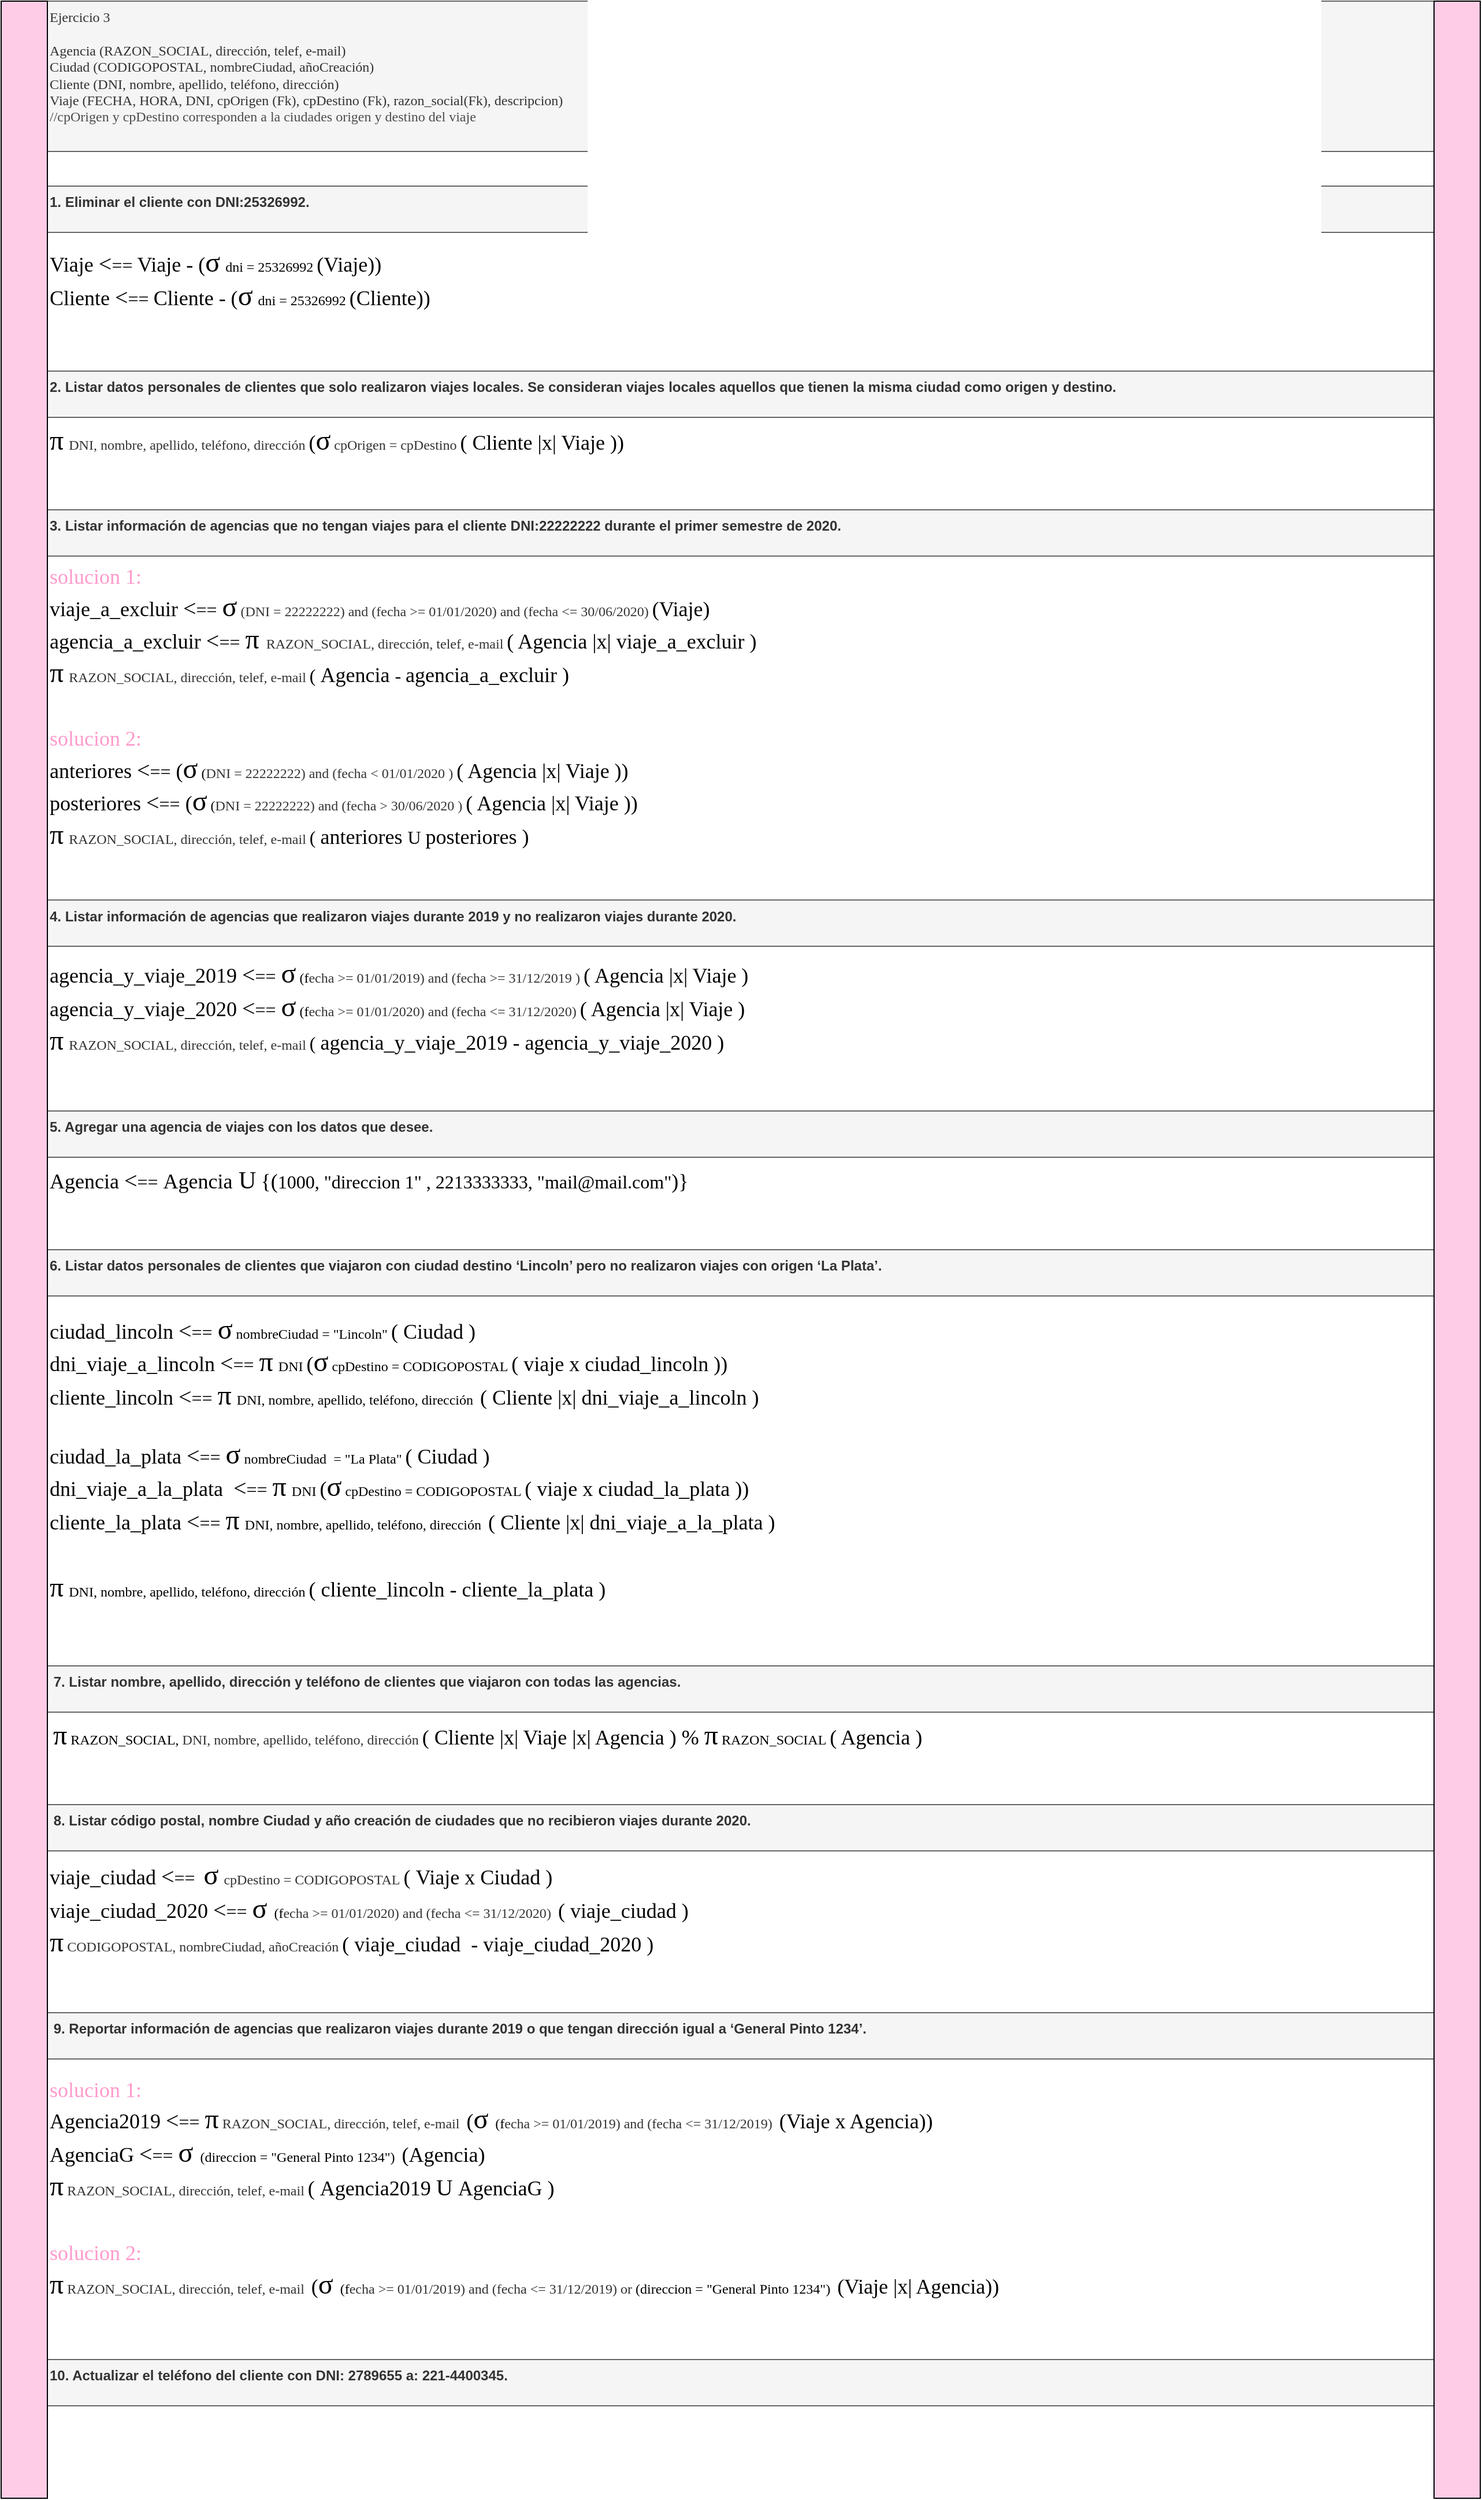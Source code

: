<mxfile version="24.8.4">
  <diagram name="Page-1" id="z9WTGq3FkKYG-3R1XLsy">
    <mxGraphModel dx="3790" dy="2827" grid="1" gridSize="10" guides="1" tooltips="1" connect="1" arrows="1" fold="1" page="1" pageScale="1" pageWidth="850" pageHeight="1100" math="0" shadow="0">
      <root>
        <mxCell id="0" />
        <mxCell id="1" parent="0" />
        <mxCell id="yli67dYYS5VjGtC2drMS-50" value="&lt;span style=&quot;font-weight: normal;&quot;&gt;Ejercicio 3&lt;/span&gt;&lt;div&gt;&lt;span style=&quot;font-weight: normal;&quot;&gt;&lt;br&gt; Agencia (RAZON_SOCIAL, dirección, telef, e-mail)&lt;br&gt; Ciudad (CODIGOPOSTAL, nombreCiudad, añoCreación)&lt;br&gt; Cliente (DNI, nombre, apellido, teléfono, dirección)&lt;br&gt; Viaje (FECHA, HORA, DNI, cpOrigen (Fk), cpDestino (Fk), razon_social(Fk), descripcion)&amp;nbsp;&lt;/span&gt;&lt;div&gt;&lt;span style=&quot;font-weight: normal;&quot;&gt;&lt;font color=&quot;#4d4d4d&quot;&gt;/&lt;span style=&quot;background-color: initial;&quot;&gt;/cpOrigen y cpDestino corresponden a la ciudades origen y destino del viaje&lt;/span&gt;&lt;/font&gt;&lt;/span&gt;&lt;/div&gt;&lt;/div&gt;" style="text;whiteSpace=wrap;html=1;fontStyle=1;fillColor=#f5f5f5;strokeColor=#666666;fontColor=#333333;align=left;fontFamily=Comic Sans MS;" vertex="1" parent="1">
          <mxGeometry x="2370" y="740" width="1200" height="130" as="geometry" />
        </mxCell>
        <mxCell id="yli67dYYS5VjGtC2drMS-51" value="&lt;b&gt;1. Eliminar el cliente con DNI:25326992.&amp;nbsp;&amp;nbsp;&lt;/b&gt;" style="text;whiteSpace=wrap;html=1;fillColor=#f5f5f5;fontColor=#333333;strokeColor=#666666;" vertex="1" parent="1">
          <mxGeometry x="2370" y="900" width="1200" height="40" as="geometry" />
        </mxCell>
        <mxCell id="yli67dYYS5VjGtC2drMS-52" value="&lt;div&gt;&lt;span style=&quot;background-color: initial; font-size: 18px;&quot;&gt;Viaje&amp;nbsp;&lt;/span&gt;&lt;span style=&quot;background-color: initial; font-size: 20px;&quot;&gt;&amp;lt;&lt;/span&gt;&lt;font style=&quot;background-color: initial; font-size: 16px;&quot;&gt;==&amp;nbsp;&lt;/font&gt;&lt;span style=&quot;background-color: initial; font-size: 18px;&quot;&gt;Viaje - (&lt;/span&gt;&lt;font style=&quot;background-color: initial; font-size: 24px;&quot;&gt;σ&lt;/font&gt;&lt;font style=&quot;background-color: initial; font-size: 18px;&quot;&gt;&amp;nbsp;&lt;/font&gt;&lt;span style=&quot;background-color: initial;&quot;&gt;dni = 25326992&amp;nbsp;&lt;/span&gt;&lt;span style=&quot;background-color: initial; font-size: 18px;&quot;&gt;(&lt;/span&gt;&lt;span style=&quot;background-color: initial; font-size: 18px;&quot;&gt;Viaje)&lt;/span&gt;&lt;span style=&quot;background-color: initial; font-size: 18px;&quot;&gt;)&lt;/span&gt;&lt;/div&gt;&lt;div&gt;&lt;span style=&quot;background-color: initial; font-size: 18px;&quot;&gt;Cliente&amp;nbsp;&lt;/span&gt;&lt;span style=&quot;background-color: initial; font-size: 20px;&quot;&gt;&amp;lt;&lt;/span&gt;&lt;font style=&quot;background-color: initial; font-size: 16px;&quot;&gt;==&amp;nbsp;&lt;/font&gt;&lt;span style=&quot;background-color: initial; font-size: 18px;&quot;&gt;Cliente - (&lt;/span&gt;&lt;font style=&quot;background-color: initial; font-size: 24px;&quot;&gt;σ&lt;/font&gt;&lt;font style=&quot;background-color: initial; font-size: 18px;&quot;&gt;&amp;nbsp;&lt;/font&gt;&lt;span style=&quot;background-color: initial;&quot;&gt;dni = 25326992&lt;/span&gt;&lt;span style=&quot;background-color: initial;&quot;&gt;&amp;nbsp;&lt;/span&gt;&lt;font style=&quot;background-color: initial; font-size: 18px;&quot;&gt;(Cliente&lt;/font&gt;&lt;span style=&quot;background-color: initial; font-size: 18px;&quot;&gt;)&lt;/span&gt;&lt;span style=&quot;background-color: initial; font-size: 18px;&quot;&gt;)&lt;/span&gt;&lt;/div&gt;" style="text;whiteSpace=wrap;html=1;verticalAlign=middle;fontFamily=Comic Sans MS;" vertex="1" parent="1">
          <mxGeometry x="2370" y="940" width="1200" height="80" as="geometry" />
        </mxCell>
        <mxCell id="yli67dYYS5VjGtC2drMS-53" value="&lt;b&gt;2. Listar datos personales de clientes que solo realizaron viajes locales. Se consideran viajes locales aquellos que tienen la misma ciudad como origen y destino.&lt;/b&gt;" style="text;whiteSpace=wrap;html=1;fillColor=#f5f5f5;fontColor=#333333;strokeColor=#666666;" vertex="1" parent="1">
          <mxGeometry x="2370" y="1060" width="1200" height="40" as="geometry" />
        </mxCell>
        <mxCell id="yli67dYYS5VjGtC2drMS-54" value="&lt;div&gt;&lt;font face=&quot;Comic Sans MS&quot;&gt;&lt;font style=&quot;background-color: initial; font-size: 24px;&quot;&gt;π&lt;/font&gt;&lt;font style=&quot;background-color: initial; font-size: 18px;&quot;&gt;&amp;nbsp;&lt;/font&gt;&lt;span style=&quot;background-color: initial; color: rgb(51, 51, 51);&quot;&gt;DNI, nombre, apellido, teléfono, dirección&lt;b&gt;&amp;nbsp;&lt;/b&gt;&lt;/span&gt;&lt;font style=&quot;background-color: initial; font-size: 18px;&quot;&gt;(&lt;font style=&quot;font-size: 24px;&quot;&gt;σ&lt;/font&gt;&lt;span style=&quot;font-size: 12px;&quot;&gt;&amp;nbsp;&lt;/span&gt;&lt;span style=&quot;color: rgb(51, 51, 51); font-size: 12px;&quot;&gt;cpOrigen = cpDestino&lt;/span&gt;&lt;span style=&quot;font-size: 12px;&quot;&gt;&amp;nbsp;&lt;/span&gt;( Cliente&amp;nbsp;&lt;/font&gt;&lt;span style=&quot;background-color: initial; font-size: 18px;&quot;&gt;|x| Viaje&amp;nbsp;&lt;/span&gt;&lt;span style=&quot;background-color: initial; font-size: 18px;&quot;&gt;)&lt;/span&gt;&lt;/font&gt;&lt;span style=&quot;background-color: initial; font-size: 18px;&quot;&gt;)&lt;/span&gt;&lt;br&gt;&lt;/div&gt;" style="text;whiteSpace=wrap;html=1;verticalAlign=middle;fontFamily=Comic Sans MS;" vertex="1" parent="1">
          <mxGeometry x="2370" y="1100" width="1200" height="40" as="geometry" />
        </mxCell>
        <mxCell id="yli67dYYS5VjGtC2drMS-55" value="&lt;b&gt;3. Listar información de agencias que no tengan viajes para el cliente DNI:22222222 durante el primer semestre de 2020.&amp;nbsp;&lt;/b&gt;" style="text;whiteSpace=wrap;html=1;fillColor=#f5f5f5;fontColor=#333333;strokeColor=#666666;" vertex="1" parent="1">
          <mxGeometry x="2370" y="1180" width="1200" height="40" as="geometry" />
        </mxCell>
        <mxCell id="yli67dYYS5VjGtC2drMS-56" value="&lt;div&gt;&lt;font style=&quot;background-color: initial;&quot;&gt;&lt;font style=&quot;font-size: 20px; background-color: initial;&quot;&gt;&lt;font color=&quot;#ff99cc&quot; style=&quot;background-color: initial;&quot;&gt;&lt;span style=&quot;font-size: 18px; background-color: initial;&quot;&gt;solucion 1:&lt;/span&gt;&lt;/font&gt;&lt;/font&gt;&lt;/font&gt;&lt;/div&gt;&lt;div&gt;&lt;font style=&quot;background-color: initial;&quot;&gt;&lt;font style=&quot;font-size: 20px; background-color: initial;&quot;&gt;&lt;font style=&quot;background-color: initial;&quot;&gt;&lt;span style=&quot;font-size: 18px; background-color: initial;&quot;&gt;viaje_a_excluir&amp;nbsp;&lt;/span&gt;&lt;/font&gt;&lt;/font&gt;&lt;/font&gt;&lt;font style=&quot;background-color: initial; font-size: 24px;&quot;&gt;&lt;font style=&quot;background-color: initial; font-size: 20px;&quot;&gt;&amp;lt;&lt;font style=&quot;font-size: 16px;&quot;&gt;==&lt;/font&gt;&lt;/font&gt;&lt;span style=&quot;background-color: initial; font-size: 18px;&quot;&gt;&amp;nbsp;&lt;/span&gt;σ&lt;/font&gt;&lt;span style=&quot;background-color: initial;&quot;&gt;&amp;nbsp;&lt;/span&gt;&lt;span style=&quot;background-color: initial;&quot;&gt;&lt;font color=&quot;#333333&quot;&gt;(&lt;/font&gt;&lt;/span&gt;&lt;span style=&quot;background-color: initial; color: rgb(51, 51, 51);&quot;&gt;DNI = 22222222&lt;/span&gt;&lt;span style=&quot;background-color: initial;&quot;&gt;&lt;font color=&quot;#333333&quot;&gt;) and&amp;nbsp;&lt;/font&gt;&lt;/span&gt;&lt;span style=&quot;background-color: initial;&quot;&gt;&lt;font color=&quot;#333333&quot;&gt;(&lt;/font&gt;&lt;/span&gt;&lt;span style=&quot;background-color: initial; color: rgb(51, 51, 51);&quot;&gt;fecha &amp;gt;= 01/01/2020) and (&lt;/span&gt;&lt;span style=&quot;background-color: initial;&quot;&gt;&lt;font color=&quot;#333333&quot;&gt;fecha &amp;lt;= 30/06/2020)&lt;/font&gt;&lt;/span&gt;&lt;span style=&quot;background-color: initial;&quot;&gt;&lt;font color=&quot;#333333&quot;&gt;&lt;b&gt;&amp;nbsp;&lt;/b&gt;&lt;/font&gt;&lt;/span&gt;&lt;span style=&quot;background-color: initial; font-size: 18px;&quot;&gt;(&lt;/span&gt;&lt;span style=&quot;background-color: initial; font-size: 18px;&quot;&gt;Viaje)&lt;/span&gt;&lt;/div&gt;&lt;div&gt;&lt;font style=&quot;background-color: initial; font-size: 18px;&quot;&gt;&lt;font style=&quot;background-color: initial; font-size: 12px;&quot;&gt;&lt;font style=&quot;font-size: 20px; background-color: initial;&quot;&gt;&lt;font style=&quot;background-color: initial;&quot;&gt;&lt;span style=&quot;font-size: 18px; background-color: initial;&quot;&gt;agencia_a_excluir&amp;nbsp;&lt;/span&gt;&lt;/font&gt;&lt;/font&gt;&lt;/font&gt;&lt;font style=&quot;background-color: initial; font-size: 24px;&quot;&gt;&lt;font style=&quot;background-color: initial; font-size: 20px;&quot;&gt;&amp;lt;&lt;font style=&quot;font-size: 16px;&quot;&gt;==&lt;/font&gt;&lt;/font&gt;&lt;span style=&quot;background-color: initial; font-size: 18px;&quot;&gt;&amp;nbsp;&lt;/span&gt;&lt;/font&gt;&lt;/font&gt;&lt;span style=&quot;font-size: 24px; background-color: initial;&quot;&gt;π&amp;nbsp;&lt;/span&gt;&lt;span style=&quot;background-color: initial; color: rgb(51, 51, 51);&quot;&gt;RAZON_SOCIAL, dirección, telef, e-mail&amp;nbsp;&lt;/span&gt;&lt;font style=&quot;background-color: initial; font-size: 18px;&quot;&gt;( Agencia&amp;nbsp;&lt;/font&gt;&lt;span style=&quot;background-color: initial; font-size: 18px;&quot;&gt;|x|&amp;nbsp;&lt;/span&gt;&lt;span style=&quot;font-size: 18px;&quot;&gt;viaje_a_excluir&amp;nbsp;&lt;/span&gt;&lt;span style=&quot;background-color: initial; font-size: 18px;&quot;&gt;)&lt;/span&gt;&lt;/div&gt;&lt;div&gt;&lt;font face=&quot;Comic Sans MS&quot;&gt;&lt;font style=&quot;background-color: initial;&quot;&gt;&lt;span style=&quot;font-size: 24px;&quot;&gt;π&lt;/span&gt;&lt;/font&gt;&lt;font style=&quot;background-color: initial; font-size: 18px;&quot;&gt;&amp;nbsp;&lt;/font&gt;&lt;span style=&quot;background-color: initial; color: rgb(51, 51, 51);&quot;&gt;RAZON_SOCIAL, dirección, telef, e-mail&lt;/span&gt;&lt;span style=&quot;background-color: initial; color: rgb(51, 51, 51); font-weight: 700;&quot;&gt;&amp;nbsp;&lt;/span&gt;&lt;font style=&quot;background-color: initial; font-size: 16px;&quot;&gt;(&amp;nbsp;&lt;span style=&quot;font-size: 18px;&quot;&gt;Agencia&amp;nbsp;&lt;/span&gt;-&amp;nbsp;&lt;/font&gt;&lt;/font&gt;&lt;span style=&quot;font-size: 18px;&quot;&gt;agencia_a_excluir&amp;nbsp;&lt;/span&gt;&lt;font face=&quot;Comic Sans MS&quot;&gt;&lt;font style=&quot;background-color: initial; font-size: 18px;&quot;&gt;)&lt;/font&gt;&lt;/font&gt;&lt;/div&gt;" style="text;whiteSpace=wrap;html=1;verticalAlign=middle;fontFamily=Comic Sans MS;" vertex="1" parent="1">
          <mxGeometry x="2370" y="1220" width="1200" height="120" as="geometry" />
        </mxCell>
        <mxCell id="yli67dYYS5VjGtC2drMS-57" value="&lt;div&gt;&lt;div&gt;&lt;font style=&quot;background-color: initial;&quot;&gt;&lt;font style=&quot;font-size: 20px; background-color: initial;&quot;&gt;&lt;font style=&quot;background-color: initial;&quot; color=&quot;#ff99cc&quot;&gt;&lt;span style=&quot;font-size: 18px; background-color: initial;&quot;&gt;solucion 2:&lt;/span&gt;&lt;/font&gt;&lt;/font&gt;&lt;/font&gt;&lt;/div&gt;&lt;/div&gt;&lt;div&gt;&lt;font face=&quot;Comic Sans MS&quot;&gt;&lt;font style=&quot;background-color: initial; font-size: 24px;&quot;&gt;&lt;font style=&quot;background-color: initial; font-size: 18px;&quot;&gt;anteriores&amp;nbsp;&lt;/font&gt;&lt;font style=&quot;background-color: initial; font-size: 20px;&quot;&gt;&amp;lt;&lt;font style=&quot;font-size: 16px;&quot;&gt;==&lt;/font&gt;&lt;/font&gt;&lt;span style=&quot;background-color: initial; font-size: 18px;&quot;&gt;&amp;nbsp;&lt;/span&gt;&lt;/font&gt;&lt;span style=&quot;background-color: initial; font-size: 18px;&quot;&gt;(&lt;/span&gt;&lt;font style=&quot;background-color: initial; font-size: 24px;&quot;&gt;σ&lt;/font&gt;&lt;span style=&quot;background-color: initial;&quot;&gt;&amp;nbsp;(&lt;font color=&quot;#333333&quot;&gt;DNI = 22222222) and (fecha&amp;nbsp;&lt;/font&gt;&lt;/span&gt;&lt;span style=&quot;background-color: initial; color: rgb(51, 51, 51);&quot;&gt;&amp;lt; 01/01/2020&lt;/span&gt;&lt;span style=&quot;background-color: initial;&quot;&gt;&lt;font color=&quot;#333333&quot;&gt;&amp;nbsp;)&amp;nbsp;&lt;/font&gt;&lt;/span&gt;&lt;font style=&quot;background-color: initial; font-size: 18px;&quot;&gt;( Agencia&amp;nbsp;&lt;/font&gt;&lt;span style=&quot;background-color: initial; font-size: 18px;&quot;&gt;|x| Viaje ))&lt;/span&gt;&lt;/font&gt;&lt;/div&gt;&lt;div&gt;&lt;font face=&quot;Comic Sans MS&quot;&gt;&lt;font style=&quot;background-color: initial; font-size: 18px;&quot;&gt;posteriores&amp;nbsp;&lt;/font&gt;&lt;font style=&quot;background-color: initial; font-size: 20px;&quot;&gt;&amp;lt;&lt;font style=&quot;font-size: 16px;&quot;&gt;==&lt;/font&gt;&lt;/font&gt;&lt;span style=&quot;background-color: initial; font-size: 18px;&quot;&gt;&amp;nbsp;&lt;/span&gt;&lt;span style=&quot;font-size: 18px; background-color: initial;&quot;&gt;(&lt;/span&gt;&lt;font style=&quot;background-color: initial; font-size: 24px;&quot;&gt;σ&lt;/font&gt;&lt;span style=&quot;background-color: initial;&quot;&gt;&amp;nbsp;(&lt;font color=&quot;#333333&quot;&gt;DNI = 22222222) and (fecha&amp;nbsp;&lt;/font&gt;&lt;/span&gt;&lt;span style=&quot;color: rgb(51, 51, 51); background-color: initial;&quot;&gt;&amp;gt; 30/06/2020&lt;/span&gt;&lt;span style=&quot;background-color: initial;&quot;&gt;&lt;font color=&quot;#333333&quot;&gt;&amp;nbsp;)&amp;nbsp;&lt;/font&gt;&lt;/span&gt;&lt;font style=&quot;background-color: initial; font-size: 18px;&quot;&gt;( Agencia&amp;nbsp;&lt;/font&gt;&lt;span style=&quot;background-color: initial; font-size: 18px;&quot;&gt;|x| Viaje ))&lt;/span&gt;&lt;/font&gt;&lt;/div&gt;&lt;div&gt;&lt;font face=&quot;Comic Sans MS&quot;&gt;&lt;font style=&quot;background-color: initial;&quot;&gt;&lt;span style=&quot;font-size: 24px;&quot;&gt;π&lt;/span&gt;&lt;/font&gt;&lt;font style=&quot;background-color: initial; font-size: 18px;&quot;&gt;&amp;nbsp;&lt;/font&gt;&lt;span style=&quot;background-color: initial; color: rgb(51, 51, 51);&quot;&gt;RAZON_SOCIAL, dirección, telef, e-mail&lt;/span&gt;&lt;span style=&quot;background-color: initial; color: rgb(51, 51, 51); font-weight: 700;&quot;&gt;&amp;nbsp;&lt;/span&gt;&lt;font style=&quot;background-color: initial; font-size: 16px;&quot;&gt;(&amp;nbsp;&lt;span style=&quot;font-size: 18px;&quot;&gt;anteriores&amp;nbsp;&lt;/span&gt;U&amp;nbsp;&lt;/font&gt;&lt;font style=&quot;background-color: initial; font-size: 18px;&quot;&gt;posteriores )&lt;/font&gt;&lt;/font&gt;&lt;span style=&quot;background-color: initial; font-size: 18px;&quot;&gt;&lt;br&gt;&lt;/span&gt;&lt;/div&gt;" style="text;whiteSpace=wrap;html=1;verticalAlign=middle;fontFamily=Comic Sans MS;" vertex="1" parent="1">
          <mxGeometry x="2370" y="1360" width="1200" height="120" as="geometry" />
        </mxCell>
        <mxCell id="yli67dYYS5VjGtC2drMS-58" value="&lt;b&gt;4. Listar información de agencias que realizaron viajes durante 2019 y no realizaron viajes durante 2020. &lt;br&gt;&lt;/b&gt;" style="text;whiteSpace=wrap;html=1;fillColor=#f5f5f5;fontColor=#333333;strokeColor=#666666;" vertex="1" parent="1">
          <mxGeometry x="2370" y="1517.5" width="1200" height="40" as="geometry" />
        </mxCell>
        <mxCell id="yli67dYYS5VjGtC2drMS-59" value="&lt;div&gt;&lt;div&gt;&lt;font face=&quot;Comic Sans MS&quot;&gt;&lt;font style=&quot;background-color: initial; font-size: 18px;&quot;&gt;agencia_y_viaje_2019&amp;nbsp;&lt;/font&gt;&lt;font style=&quot;background-color: initial; font-size: 20px;&quot;&gt;&amp;lt;&lt;font style=&quot;font-size: 16px;&quot;&gt;==&lt;/font&gt;&lt;/font&gt;&lt;span style=&quot;background-color: initial; font-size: 18px;&quot;&gt;&amp;nbsp;&lt;/span&gt;&lt;font style=&quot;background-color: initial; font-size: 24px;&quot;&gt;σ&lt;/font&gt;&lt;span style=&quot;background-color: initial;&quot;&gt;&amp;nbsp;(&lt;/span&gt;&lt;/font&gt;&lt;span style=&quot;background-color: initial;&quot;&gt;f&lt;font color=&quot;#333333&quot;&gt;echa &amp;gt;&lt;/font&gt;&lt;/span&gt;&lt;span style=&quot;background-color: initial; color: rgb(51, 51, 51);&quot;&gt;= 01/01/2019&lt;/span&gt;&lt;font face=&quot;Comic Sans MS&quot;&gt;&lt;span style=&quot;background-color: initial;&quot;&gt;&lt;font color=&quot;#333333&quot;&gt;) and (fecha&amp;nbsp;&lt;/font&gt;&lt;/span&gt;&lt;span style=&quot;color: rgb(51, 51, 51); background-color: initial;&quot;&gt;&amp;gt;=&amp;nbsp;&lt;/span&gt;&lt;/font&gt;&lt;span style=&quot;color: rgb(51, 51, 51);&quot;&gt;31/12&lt;/span&gt;&lt;font face=&quot;Comic Sans MS&quot;&gt;&lt;span style=&quot;color: rgb(51, 51, 51); background-color: initial;&quot;&gt;/2019&lt;/span&gt;&lt;span style=&quot;background-color: initial;&quot;&gt;&lt;font color=&quot;#333333&quot;&gt;&amp;nbsp;)&amp;nbsp;&lt;/font&gt;&lt;/span&gt;&lt;font style=&quot;background-color: initial; font-size: 18px;&quot;&gt;( Agencia&amp;nbsp;&lt;/font&gt;&lt;span style=&quot;background-color: initial; font-size: 18px;&quot;&gt;|x| Viaje )&lt;/span&gt;&lt;/font&gt;&lt;/div&gt;&lt;/div&gt;&lt;div&gt;&lt;span style=&quot;font-size: 18px; background-color: initial;&quot;&gt;agencia_y_viaje_2020&amp;nbsp;&lt;/span&gt;&lt;font face=&quot;Comic Sans MS&quot;&gt;&lt;font style=&quot;background-color: initial; font-size: 24px;&quot;&gt;&lt;font style=&quot;background-color: initial; font-size: 20px;&quot;&gt;&amp;lt;&lt;font style=&quot;font-size: 16px;&quot;&gt;==&lt;/font&gt;&lt;/font&gt;&lt;span style=&quot;background-color: initial; font-size: 18px;&quot;&gt;&amp;nbsp;&lt;/span&gt;&lt;/font&gt;&lt;font style=&quot;background-color: initial; font-size: 24px;&quot;&gt;σ&lt;/font&gt;&lt;span style=&quot;background-color: initial;&quot;&gt;&amp;nbsp;(f&lt;font color=&quot;#333333&quot;&gt;echa &amp;gt;&lt;/font&gt;&lt;/span&gt;&lt;span style=&quot;background-color: initial; color: rgb(51, 51, 51);&quot;&gt;= 01/01/2020&lt;/span&gt;&lt;span style=&quot;background-color: initial;&quot;&gt;&lt;font color=&quot;#333333&quot;&gt;) and&amp;nbsp;&lt;/font&gt;&lt;/span&gt;&lt;span style=&quot;background-color: initial;&quot;&gt;&lt;font color=&quot;#333333&quot;&gt;(fecha &amp;lt;&lt;/font&gt;&lt;/span&gt;&lt;span style=&quot;background-color: initial; color: rgb(51, 51, 51);&quot;&gt;= 31/12/2020&lt;/span&gt;&lt;span style=&quot;background-color: initial;&quot;&gt;&lt;font color=&quot;#333333&quot;&gt;)&amp;nbsp;&lt;/font&gt;&lt;/span&gt;&lt;font style=&quot;background-color: initial; font-size: 18px;&quot;&gt;( Agencia&amp;nbsp;&lt;/font&gt;&lt;span style=&quot;background-color: initial; font-size: 18px;&quot;&gt;|x| Viaje )&lt;/span&gt;&lt;/font&gt;&lt;/div&gt;&lt;div&gt;&lt;font style=&quot;background-color: initial;&quot; face=&quot;Comic Sans MS&quot;&gt;&lt;font style=&quot;background-color: initial;&quot;&gt;&lt;span style=&quot;font-size: 24px;&quot;&gt;π&lt;/span&gt;&lt;/font&gt;&lt;font style=&quot;background-color: initial; font-size: 18px;&quot;&gt;&amp;nbsp;&lt;/font&gt;&lt;span style=&quot;color: rgb(51, 51, 51);&quot;&gt;RAZON_SOCIAL, dirección, telef, e-mail&lt;/span&gt;&lt;span style=&quot;background-color: initial; color: rgb(51, 51, 51); font-weight: 700;&quot;&gt;&amp;nbsp;&lt;/span&gt;&lt;font style=&quot;background-color: initial; font-size: 16px;&quot;&gt;(&amp;nbsp;&lt;/font&gt;&lt;/font&gt;&lt;span style=&quot;font-size: 18px;&quot;&gt;agencia_y_viaje_2019&lt;/span&gt;&lt;span style=&quot;font-size: 18px;&quot;&gt;&amp;nbsp;&lt;/span&gt;&lt;span style=&quot;background-color: initial; font-size: 18px;&quot;&gt;-&amp;nbsp;&lt;/span&gt;&lt;span style=&quot;font-size: 18px;&quot;&gt;agencia_y_viaje_2020&lt;/span&gt;&lt;span style=&quot;font-size: 18px;&quot;&gt;&amp;nbsp;&lt;/span&gt;&lt;span style=&quot;background-color: initial; font-size: 18px;&quot;&gt;)&lt;/span&gt;&lt;br&gt;&lt;/div&gt;" style="text;whiteSpace=wrap;html=1;verticalAlign=middle;fontFamily=Comic Sans MS;" vertex="1" parent="1">
          <mxGeometry x="2370" y="1560" width="1200" height="100" as="geometry" />
        </mxCell>
        <mxCell id="yli67dYYS5VjGtC2drMS-60" value="&lt;b&gt;5. Agregar una agencia de viajes con los datos que desee.&amp;nbsp;&amp;nbsp;&lt;br&gt;&lt;/b&gt;" style="text;whiteSpace=wrap;html=1;fillColor=#f5f5f5;fontColor=#333333;strokeColor=#666666;" vertex="1" parent="1">
          <mxGeometry x="2370" y="1700" width="1200" height="40" as="geometry" />
        </mxCell>
        <mxCell id="yli67dYYS5VjGtC2drMS-61" value="&lt;div style=&quot;font-size: 21px;&quot;&gt;&lt;font&gt;&lt;font style=&quot;background-color: initial; font-size: 18px;&quot;&gt;Agencia&amp;nbsp;&lt;/font&gt;&lt;font style=&quot;background-color: initial; font-size: 20px;&quot;&gt;&amp;lt;&lt;font style=&quot;font-size: 16px;&quot;&gt;==&lt;/font&gt;&lt;/font&gt;&lt;span style=&quot;background-color: initial; font-size: 18px;&quot;&gt;&amp;nbsp;&lt;/span&gt;&lt;/font&gt;&lt;span style=&quot;font-size: 18px; background-color: initial;&quot;&gt;Agencia&lt;/span&gt;&lt;font style=&quot;font-size: 21px;&quot;&gt;&lt;span style=&quot;background-color: initial;&quot;&gt;&amp;nbsp;&lt;/span&gt;&lt;span style=&quot;background-color: initial;&quot;&gt;U&lt;/span&gt;&lt;/font&gt;&lt;span style=&quot;font-size: 16px; background-color: initial;&quot;&gt;&amp;nbsp;&lt;/span&gt;&lt;span style=&quot;font-size: 18px; background-color: initial;&quot;&gt;{(&lt;/span&gt;&lt;font style=&quot;background-color: initial; font-size: 16px;&quot;&gt;1000, &quot;direccion 1&quot; , 2213333333, &quot;mail@mail.com&quot;&lt;/font&gt;&lt;span style=&quot;font-size: 18px; background-color: initial;&quot;&gt;)}&lt;/span&gt;&lt;/div&gt;" style="text;whiteSpace=wrap;html=1;verticalAlign=middle;fontFamily=Comic Sans MS;" vertex="1" parent="1">
          <mxGeometry x="2370" y="1740" width="1200" height="40" as="geometry" />
        </mxCell>
        <mxCell id="yli67dYYS5VjGtC2drMS-62" value="&lt;b&gt;6. Listar datos personales de clientes que viajaron con ciudad destino ‘Lincoln’ pero no realizaron viajes con origen ‘La Plata’.&amp;nbsp;&lt;br&gt;&lt;/b&gt;" style="text;whiteSpace=wrap;html=1;fillColor=#f5f5f5;fontColor=#333333;strokeColor=#666666;" vertex="1" parent="1">
          <mxGeometry x="2370" y="1820" width="1200" height="40" as="geometry" />
        </mxCell>
        <mxCell id="yli67dYYS5VjGtC2drMS-63" value="&lt;div&gt;&lt;font style=&quot;background-color: initial; font-size: 18px;&quot;&gt;&lt;font style=&quot;background-color: initial;&quot;&gt;ciudad_lincoln&amp;nbsp;&lt;/font&gt;&lt;font style=&quot;background-color: initial; font-size: 20px;&quot;&gt;&amp;lt;&lt;font style=&quot;font-size: 16px;&quot;&gt;==&lt;/font&gt;&lt;/font&gt;&lt;span style=&quot;background-color: initial;&quot;&gt;&amp;nbsp;&lt;/span&gt;&lt;/font&gt;&lt;font style=&quot;background-color: initial; font-size: 18px;&quot;&gt;&lt;font style=&quot;font-size: 24px;&quot;&gt;σ&lt;/font&gt;&lt;span style=&quot;font-size: 12px;&quot;&gt;&amp;nbsp;&lt;/span&gt;&lt;span style=&quot;font-size: 12px;&quot;&gt;nombreCiudad = &quot;Lincoln&quot;&amp;nbsp;&lt;/span&gt;( Ciudad&lt;/font&gt;&lt;span style=&quot;background-color: initial; font-size: 18px;&quot;&gt;&amp;nbsp;&lt;/span&gt;&lt;span style=&quot;background-color: initial; font-size: 18px;&quot;&gt;)&lt;/span&gt;&lt;/div&gt;&lt;div&gt;&lt;div&gt;&lt;font style=&quot;background-color: initial; font-size: 18px;&quot;&gt;&lt;font style=&quot;background-color: initial;&quot;&gt;dni_viaje_a_lincoln&amp;nbsp;&lt;/font&gt;&lt;font style=&quot;background-color: initial; font-size: 20px;&quot;&gt;&amp;lt;&lt;font style=&quot;font-size: 16px;&quot;&gt;==&lt;/font&gt;&lt;/font&gt;&lt;span style=&quot;background-color: initial;&quot;&gt;&amp;nbsp;&lt;/span&gt;&lt;/font&gt;&lt;font style=&quot;background-color: initial;&quot; face=&quot;Comic Sans MS&quot;&gt;&lt;font style=&quot;background-color: initial; font-size: 24px;&quot;&gt;π&lt;/font&gt;&lt;font style=&quot;background-color: initial; font-size: 18px;&quot;&gt;&amp;nbsp;&lt;/font&gt;&lt;/font&gt;&lt;span style=&quot;background-color: initial;&quot;&gt;DNI&amp;nbsp;&lt;/span&gt;&lt;span style=&quot;font-size: 18px; background-color: initial;&quot;&gt;(&lt;/span&gt;&lt;font style=&quot;background-color: initial; font-size: 18px;&quot;&gt;&lt;font style=&quot;font-size: 24px;&quot;&gt;σ&lt;/font&gt;&lt;span style=&quot;font-size: 12px;&quot;&gt;&amp;nbsp;&lt;/span&gt;&lt;span style=&quot;font-size: 12px;&quot;&gt;cpDestino =&amp;nbsp;&lt;/span&gt;&lt;span style=&quot;font-size: 12px;&quot;&gt;CODIGOPOSTAL&amp;nbsp;&lt;/span&gt;( viaje x&amp;nbsp;&lt;/font&gt;&lt;span style=&quot;background-color: initial; font-size: 18px;&quot;&gt;ciudad_lincoln&amp;nbsp;&lt;/span&gt;&lt;span style=&quot;background-color: initial; font-size: 18px;&quot;&gt;))&lt;/span&gt;&lt;/div&gt;&lt;div&gt;&lt;font style=&quot;background-color: initial; font-size: 18px;&quot;&gt;cliente_lincoln&amp;nbsp;&lt;/font&gt;&lt;font style=&quot;background-color: initial; font-size: 20px;&quot;&gt;&amp;lt;&lt;font style=&quot;font-size: 16px;&quot;&gt;==&lt;/font&gt;&lt;/font&gt;&lt;span style=&quot;background-color: initial; font-size: 18px;&quot;&gt;&amp;nbsp;&lt;/span&gt;&lt;font face=&quot;Comic Sans MS&quot;&gt;&lt;font style=&quot;background-color: initial; font-size: 24px;&quot;&gt;π&lt;/font&gt;&lt;font style=&quot;background-color: initial; font-size: 18px;&quot;&gt;&amp;nbsp;&lt;/font&gt;&lt;/font&gt;&lt;font face=&quot;Comic Sans MS&quot;&gt;DNI, nombre, apellido, teléfono, dirección&lt;/font&gt;&lt;font face=&quot;Comic Sans MS&quot;&gt;&lt;span style=&quot;background-color: initial; font-weight: 700;&quot;&gt;&amp;nbsp;&lt;/span&gt;&lt;span style=&quot;background-color: initial;&quot;&gt;&amp;nbsp;&lt;/span&gt;&lt;font style=&quot;background-color: initial; font-size: 18px;&quot;&gt;( Cliente&amp;nbsp;&lt;/font&gt;&lt;span style=&quot;background-color: initial; font-size: 18px;&quot;&gt;|x|&amp;nbsp;&lt;/span&gt;&lt;/font&gt;&lt;span style=&quot;font-size: 18px;&quot;&gt;dni_viaje_a_lincoln&amp;nbsp;&lt;/span&gt;&lt;font face=&quot;Comic Sans MS&quot;&gt;&lt;span style=&quot;background-color: initial; font-size: 18px;&quot;&gt;)&lt;/span&gt;&lt;/font&gt;&lt;span style=&quot;background-color: initial; font-size: 18px;&quot;&gt;&lt;/span&gt;&lt;/div&gt;&lt;div&gt;&lt;font face=&quot;Comic Sans MS&quot;&gt;&lt;span style=&quot;background-color: initial; font-size: 18px;&quot;&gt;&lt;br&gt;&lt;/span&gt;&lt;/font&gt;&lt;/div&gt;&lt;div&gt;&lt;font style=&quot;background-color: initial; font-size: 18px;&quot;&gt;&lt;font style=&quot;background-color: initial; font-size: 20px;&quot;&gt;&lt;font style=&quot;background-color: initial; font-size: 18px;&quot;&gt;&lt;font style=&quot;background-color: initial;&quot;&gt;&lt;span style=&quot;background-color: initial;&quot;&gt;ciudad&lt;/span&gt;_la_plata&amp;nbsp;&lt;/font&gt;&lt;font style=&quot;background-color: initial; font-size: 20px;&quot;&gt;&amp;lt;&lt;font style=&quot;font-size: 16px;&quot;&gt;==&lt;/font&gt;&lt;/font&gt;&lt;span style=&quot;background-color: initial;&quot;&gt;&amp;nbsp;&lt;/span&gt;&lt;/font&gt;&lt;font style=&quot;font-size: 12px; background-color: initial;&quot; face=&quot;Comic Sans MS&quot;&gt;&lt;font style=&quot;background-color: initial; font-size: 18px;&quot;&gt;&lt;font style=&quot;font-size: 24px;&quot;&gt;σ&lt;/font&gt;&lt;span style=&quot;font-size: 12px;&quot;&gt;&amp;nbsp;&lt;/span&gt;&lt;/font&gt;&lt;/font&gt;&lt;span style=&quot;font-size: 12px; background-color: initial;&quot;&gt;nombreCiudad&amp;nbsp;&lt;/span&gt;&lt;font style=&quot;font-size: 12px; background-color: initial;&quot; face=&quot;Comic Sans MS&quot;&gt;&lt;font style=&quot;background-color: initial; font-size: 18px;&quot;&gt;&lt;span style=&quot;font-size: 12px;&quot;&gt;&amp;nbsp;= &quot;La Plata&quot;&amp;nbsp;&lt;/span&gt;(&amp;nbsp;&lt;/font&gt;&lt;/font&gt;&lt;span style=&quot;background-color: initial; font-size: 18px;&quot;&gt;Ciudad&amp;nbsp;&lt;/span&gt;&lt;font style=&quot;font-size: 12px; background-color: initial;&quot; face=&quot;Comic Sans MS&quot;&gt;&lt;span style=&quot;background-color: initial; font-size: 18px;&quot;&gt;)&lt;/span&gt;&lt;/font&gt;&lt;/font&gt;&lt;/font&gt;&lt;/div&gt;&lt;div&gt;&lt;font style=&quot;background-color: initial; font-size: 18px;&quot;&gt;&lt;font style=&quot;background-color: initial; font-size: 20px;&quot;&gt;&lt;span style=&quot;font-size: 18px; background-color: initial;&quot;&gt;dni_viaje_a_&lt;/span&gt;&lt;span style=&quot;font-size: 18px;&quot;&gt;la_plata&amp;nbsp;&lt;/span&gt;&lt;span style=&quot;font-size: 18px; background-color: initial;&quot;&gt;&amp;nbsp;&lt;/span&gt;&amp;lt;&lt;font style=&quot;font-size: 16px;&quot;&gt;==&lt;/font&gt;&lt;/font&gt;&lt;span style=&quot;background-color: initial;&quot;&gt;&amp;nbsp;&lt;/span&gt;&lt;/font&gt;&lt;font style=&quot;background-color: initial;&quot; face=&quot;Comic Sans MS&quot;&gt;&lt;font style=&quot;background-color: initial; font-size: 24px;&quot;&gt;π&lt;/font&gt;&lt;font style=&quot;background-color: initial; font-size: 18px;&quot;&gt;&amp;nbsp;&lt;/font&gt;&lt;/font&gt;&lt;span style=&quot;background-color: initial;&quot;&gt;DNI&amp;nbsp;&lt;/span&gt;&lt;span style=&quot;font-size: 18px; background-color: initial;&quot;&gt;(&lt;/span&gt;&lt;font style=&quot;background-color: initial; font-size: 18px;&quot;&gt;&lt;font style=&quot;font-size: 24px;&quot;&gt;σ&lt;/font&gt;&lt;span style=&quot;font-size: 12px;&quot;&gt;&amp;nbsp;&lt;/span&gt;&lt;span style=&quot;font-size: 12px;&quot;&gt;cpDestino =&amp;nbsp;&lt;/span&gt;&lt;span style=&quot;font-size: 12px;&quot;&gt;CODIGOPOSTAL&amp;nbsp;&lt;/span&gt;( viaje x&amp;nbsp;&lt;/font&gt;&lt;span style=&quot;background-color: initial; font-size: 18px;&quot;&gt;ciudad&lt;/span&gt;&lt;span style=&quot;background-color: initial; font-size: 18px;&quot;&gt;_la_plata&amp;nbsp;&lt;/span&gt;&lt;span style=&quot;background-color: initial; font-size: 18px;&quot;&gt;))&lt;/span&gt;&lt;/div&gt;&lt;/div&gt;&lt;div&gt;&lt;font style=&quot;background-color: initial; font-size: 18px;&quot;&gt;cliente_la_plata&amp;nbsp;&lt;/font&gt;&lt;font style=&quot;background-color: initial; font-size: 20px;&quot;&gt;&amp;lt;&lt;font style=&quot;font-size: 16px;&quot;&gt;==&lt;/font&gt;&lt;/font&gt;&lt;span style=&quot;background-color: initial; font-size: 18px;&quot;&gt;&amp;nbsp;&lt;/span&gt;&lt;font face=&quot;Comic Sans MS&quot;&gt;&lt;font style=&quot;background-color: initial; font-size: 24px;&quot;&gt;π&lt;/font&gt;&lt;font style=&quot;background-color: initial; font-size: 18px;&quot;&gt;&amp;nbsp;&lt;/font&gt;&lt;/font&gt;DNI, nombre, apellido, teléfono, dirección&lt;span style=&quot;background-color: initial; font-weight: 700;&quot;&gt;&amp;nbsp;&lt;/span&gt;&lt;span style=&quot;background-color: initial;&quot;&gt;&amp;nbsp;&lt;/span&gt;&lt;font style=&quot;background-color: initial; font-size: 18px;&quot;&gt;(&lt;/font&gt;&lt;font face=&quot;Comic Sans MS&quot;&gt;&lt;font style=&quot;background-color: initial; font-size: 18px;&quot;&gt;&amp;nbsp;Cliente&amp;nbsp;&lt;/font&gt;&lt;span style=&quot;background-color: initial; font-size: 18px;&quot;&gt;|x|&amp;nbsp;&lt;/span&gt;&lt;/font&gt;&lt;span style=&quot;background-color: initial; font-size: 18px;&quot;&gt;dni_viaje_a_&lt;/span&gt;&lt;span style=&quot;font-size: 18px;&quot;&gt;la_plata&amp;nbsp;&lt;/span&gt;&lt;font face=&quot;Comic Sans MS&quot;&gt;&lt;span style=&quot;background-color: initial; font-size: 18px;&quot;&gt;)&lt;/span&gt;&lt;/font&gt;&lt;font face=&quot;Comic Sans MS&quot;&gt;&lt;span style=&quot;background-color: initial; font-size: 18px;&quot;&gt;&lt;br&gt;&lt;/span&gt;&lt;/font&gt;&lt;/div&gt;&lt;div&gt;&lt;font face=&quot;Comic Sans MS&quot;&gt;&lt;font style=&quot;background-color: initial; font-size: 24px;&quot;&gt;&lt;br&gt;&lt;/font&gt;&lt;/font&gt;&lt;/div&gt;&lt;div&gt;&lt;font face=&quot;Comic Sans MS&quot;&gt;&lt;font style=&quot;background-color: initial; font-size: 24px;&quot;&gt;π&lt;/font&gt;&lt;font style=&quot;background-color: initial; font-size: 18px;&quot;&gt;&amp;nbsp;&lt;/font&gt;&lt;/font&gt;DNI, nombre, apellido, teléfono, dirección&amp;nbsp;&lt;font style=&quot;background-color: initial; font-size: 18px;&quot;&gt;(&amp;nbsp;&lt;/font&gt;&lt;span style=&quot;font-size: 18px;&quot;&gt;cliente_lincoln&amp;nbsp;&lt;/span&gt;&lt;span style=&quot;font-size: 18px;&quot;&gt;-&amp;nbsp;&lt;/span&gt;&lt;span style=&quot;font-size: 18px;&quot;&gt;cliente_la_plata &lt;/span&gt;&lt;span style=&quot;background-color: initial; font-size: 18px;&quot;&gt;)&lt;/span&gt;&lt;/div&gt;" style="text;whiteSpace=wrap;html=1;verticalAlign=middle;fontFamily=Comic Sans MS;" vertex="1" parent="1">
          <mxGeometry x="2370" y="1860" width="1200" height="280" as="geometry" />
        </mxCell>
        <mxCell id="yli67dYYS5VjGtC2drMS-64" value="&lt;b&gt;&amp;nbsp;7. Listar nombre, apellido, dirección y teléfono de clientes que viajaron con todas las agencias.&lt;br&gt;&lt;/b&gt;" style="text;whiteSpace=wrap;html=1;fillColor=#f5f5f5;fontColor=#333333;strokeColor=#666666;" vertex="1" parent="1">
          <mxGeometry x="2370" y="2180" width="1200" height="40" as="geometry" />
        </mxCell>
        <mxCell id="yli67dYYS5VjGtC2drMS-65" value="&lt;div&gt;&lt;font style=&quot;background-color: initial;&quot; face=&quot;Comic Sans MS&quot;&gt;&lt;span style=&quot;background-color: initial;&quot;&gt;&amp;nbsp;&lt;/span&gt;&lt;/font&gt;&lt;span style=&quot;background-color: initial; font-size: 24px;&quot;&gt;π&lt;/span&gt;&lt;font style=&quot;background-color: initial;&quot; face=&quot;Comic Sans MS&quot;&gt;&lt;font style=&quot;background-color: initial; font-size: 18px;&quot;&gt;&lt;span style=&quot;font-size: 12px;&quot;&gt;&amp;nbsp;RAZON_SOCIAL,&amp;nbsp;&lt;/span&gt;&lt;/font&gt;&lt;/font&gt;&lt;span style=&quot;background-color: initial; color: rgb(51, 51, 51);&quot;&gt;DNI, nombre, apellido, teléfono, dirección&amp;nbsp;&lt;/span&gt;&lt;font style=&quot;background-color: initial;&quot; face=&quot;Comic Sans MS&quot;&gt;&lt;font style=&quot;background-color: initial; font-size: 18px;&quot;&gt;( Cliente&amp;nbsp;&lt;/font&gt;&lt;span style=&quot;background-color: initial; font-size: 18px;&quot;&gt;|x| Viaje |x| Agencia&amp;nbsp;&lt;/span&gt;&lt;span style=&quot;background-color: initial; font-size: 18px;&quot;&gt;)&amp;nbsp;&lt;/span&gt;&lt;/font&gt;&lt;span style=&quot;background-color: initial; font-size: 18px;&quot;&gt;%&amp;nbsp;&lt;/span&gt;&lt;span style=&quot;background-color: initial; font-size: 24px;&quot;&gt;π&lt;/span&gt;&lt;font style=&quot;background-color: initial;&quot; face=&quot;Comic Sans MS&quot;&gt;&amp;nbsp;RAZON_SOCIAL&amp;nbsp;&lt;/font&gt;&lt;span style=&quot;background-color: initial; font-size: 18px;&quot;&gt;( Agencia&amp;nbsp;&lt;/span&gt;&lt;span style=&quot;background-color: initial; font-size: 18px;&quot;&gt;)&lt;/span&gt;&lt;br&gt;&lt;/div&gt;" style="text;whiteSpace=wrap;html=1;verticalAlign=middle;fontFamily=Comic Sans MS;" vertex="1" parent="1">
          <mxGeometry x="2370" y="2220" width="1200" height="40" as="geometry" />
        </mxCell>
        <mxCell id="yli67dYYS5VjGtC2drMS-66" value="&lt;b&gt;&amp;nbsp;8. Listar código postal, nombre Ciudad y año creación de ciudades que no recibieron viajes durante 2020.&amp;nbsp;&lt;br&gt;&lt;/b&gt;" style="text;whiteSpace=wrap;html=1;fillColor=#f5f5f5;fontColor=#333333;strokeColor=#666666;" vertex="1" parent="1">
          <mxGeometry x="2370" y="2300" width="1200" height="40" as="geometry" />
        </mxCell>
        <mxCell id="yli67dYYS5VjGtC2drMS-67" value="&lt;div&gt;&lt;font style=&quot;background-color: initial; font-size: 18px;&quot;&gt;&lt;font style=&quot;background-color: initial;&quot;&gt;viaje_ciudad&amp;nbsp;&lt;/font&gt;&lt;font style=&quot;background-color: initial; font-size: 20px;&quot;&gt;&amp;lt;&lt;font style=&quot;font-size: 16px;&quot;&gt;==&lt;/font&gt;&lt;/font&gt;&lt;font style=&quot;font-size: 12px; background-color: initial;&quot; face=&quot;Comic Sans MS&quot;&gt;&lt;font style=&quot;background-color: initial; font-size: 18px;&quot;&gt;&amp;nbsp;&lt;/font&gt;&lt;/font&gt;&lt;/font&gt;&lt;span style=&quot;background-color: initial;&quot;&gt;&lt;font color=&quot;#333333&quot;&gt;&amp;nbsp;&lt;/font&gt;&lt;/span&gt;&lt;span style=&quot;background-color: initial; font-size: 24px;&quot;&gt;σ&lt;/span&gt;&lt;span style=&quot;background-color: initial; font-size: 18px;&quot;&gt;&amp;nbsp;&lt;/span&gt;&lt;span style=&quot;background-color: initial; color: rgb(51, 51, 51);&quot;&gt;cpDestino = CODIGOPOSTAL&amp;nbsp;&lt;/span&gt;&lt;span style=&quot;background-color: initial; font-size: 18px;&quot;&gt;(&amp;nbsp;&lt;/span&gt;&lt;span style=&quot;background-color: initial; font-size: 18px;&quot;&gt;Viaje x Ciudad&amp;nbsp;&lt;/span&gt;&lt;span style=&quot;background-color: initial; font-size: 18px;&quot;&gt;)&lt;/span&gt;&lt;/div&gt;&lt;div&gt;&lt;font style=&quot;background-color: initial; font-size: 18px;&quot;&gt;viaje_ciudad_2020&amp;nbsp;&lt;/font&gt;&lt;font style=&quot;background-color: initial; font-size: 20px;&quot;&gt;&amp;lt;&lt;font style=&quot;font-size: 16px;&quot;&gt;==&lt;/font&gt;&lt;/font&gt;&lt;font style=&quot;background-color: initial;&quot; face=&quot;Comic Sans MS&quot;&gt;&lt;font style=&quot;background-color: initial; font-size: 18px;&quot;&gt;&amp;nbsp;&lt;/font&gt;&lt;/font&gt;&lt;span style=&quot;font-size: 24px; background-color: initial;&quot;&gt;σ&amp;nbsp;&lt;/span&gt;&lt;span style=&quot;background-color: initial;&quot;&gt;(f&lt;font color=&quot;#333333&quot;&gt;echa &amp;gt;&lt;/font&gt;&lt;/span&gt;&lt;span style=&quot;background-color: initial; color: rgb(51, 51, 51);&quot;&gt;= 01/01/2020&lt;/span&gt;&lt;span style=&quot;background-color: initial;&quot;&gt;&lt;font color=&quot;#333333&quot;&gt;) and&amp;nbsp;&lt;/font&gt;&lt;/span&gt;&lt;span style=&quot;background-color: initial;&quot;&gt;&lt;font color=&quot;#333333&quot;&gt;(fecha &amp;lt;&lt;/font&gt;&lt;/span&gt;&lt;span style=&quot;background-color: initial; color: rgb(51, 51, 51);&quot;&gt;= 31/12/2020&lt;/span&gt;&lt;span style=&quot;background-color: initial;&quot;&gt;&lt;font color=&quot;#333333&quot;&gt;)&amp;nbsp;&lt;/font&gt;&lt;/span&gt;&lt;span style=&quot;color: rgb(51, 51, 51); background-color: initial;&quot;&gt;&amp;nbsp;&lt;/span&gt;&lt;span style=&quot;font-size: 18px; background-color: initial;&quot;&gt;(&amp;nbsp;&lt;/span&gt;&lt;span style=&quot;font-size: 18px;&quot;&gt;viaje_ciudad&lt;/span&gt;&lt;span style=&quot;background-color: initial; font-size: 18px;&quot;&gt;&amp;nbsp;&lt;/span&gt;&lt;span style=&quot;background-color: initial; font-size: 18px;&quot;&gt;)&lt;/span&gt;&lt;/div&gt;&lt;div&gt;&lt;span style=&quot;background-color: initial; font-size: 24px;&quot;&gt;π&lt;/span&gt;&lt;font style=&quot;background-color: initial;&quot; face=&quot;Comic Sans MS&quot;&gt;&amp;nbsp;&lt;/font&gt;&lt;span style=&quot;color: rgb(51, 51, 51);&quot;&gt;CODIGOPOSTAL, nombreCiudad, añoCreación&lt;/span&gt;&lt;span style=&quot;background-color: initial; color: rgb(51, 51, 51);&quot;&gt;&amp;nbsp;&lt;/span&gt;&lt;span style=&quot;background-color: initial; font-size: 18px;&quot;&gt;( &lt;/span&gt;&lt;span style=&quot;font-size: 18px;&quot;&gt;viaje_ciudad&lt;/span&gt;&lt;span style=&quot;background-color: initial; font-size: 18px;&quot;&gt;&amp;nbsp;&lt;/span&gt;&lt;span style=&quot;background-color: initial; font-size: 18px;&quot;&gt;&amp;nbsp;-&amp;nbsp;&lt;/span&gt;&lt;span style=&quot;font-size: 18px;&quot;&gt;viaje_ciudad_2020&lt;/span&gt;&lt;span style=&quot;font-size: 18px; background-color: initial;&quot;&gt;&amp;nbsp;&lt;/span&gt;&lt;span style=&quot;background-color: initial; font-size: 18px;&quot;&gt;)&lt;/span&gt;&lt;/div&gt;" style="text;whiteSpace=wrap;html=1;verticalAlign=middle;fontFamily=Comic Sans MS;" vertex="1" parent="1">
          <mxGeometry x="2370" y="2340" width="1200" height="100" as="geometry" />
        </mxCell>
        <mxCell id="yli67dYYS5VjGtC2drMS-68" value="&lt;b&gt;&amp;nbsp;9. Reportar información de agencias que realizaron viajes durante 2019 o que tengan dirección igual a ‘General Pinto 1234’.&lt;br&gt;&lt;/b&gt;" style="text;whiteSpace=wrap;html=1;fillColor=#f5f5f5;fontColor=#333333;strokeColor=#666666;" vertex="1" parent="1">
          <mxGeometry x="2370" y="2480" width="1200" height="40" as="geometry" />
        </mxCell>
        <mxCell id="yli67dYYS5VjGtC2drMS-69" value="&lt;div&gt;&lt;span style=&quot;background-color: initial; font-size: 18px; color: rgb(255, 153, 204);&quot;&gt;solucion 1:&lt;/span&gt;&lt;/div&gt;&lt;div&gt;&lt;font style=&quot;background-color: initial; font-size: 18px;&quot;&gt;Agencia2019&amp;nbsp;&lt;/font&gt;&lt;font style=&quot;background-color: initial; font-size: 20px;&quot;&gt;&amp;lt;&lt;font style=&quot;font-size: 16px;&quot;&gt;==&lt;/font&gt;&lt;/font&gt;&lt;font style=&quot;background-color: initial;&quot; face=&quot;Comic Sans MS&quot;&gt;&lt;font style=&quot;background-color: initial; font-size: 18px;&quot;&gt;&amp;nbsp;&lt;/font&gt;&lt;/font&gt;&lt;span style=&quot;background-color: initial; font-size: 24px;&quot;&gt;π&lt;/span&gt;&lt;font style=&quot;background-color: initial;&quot; face=&quot;Comic Sans MS&quot;&gt;&amp;nbsp;&lt;/font&gt;&lt;span style=&quot;background-color: initial; color: rgb(51, 51, 51);&quot;&gt;RAZON_SOCIAL, dirección, telef, e-mail&amp;nbsp;&lt;/span&gt;&lt;span style=&quot;background-color: initial; color: rgb(51, 51, 51);&quot;&gt;&amp;nbsp;&lt;/span&gt;&lt;span style=&quot;background-color: initial; font-size: 18px;&quot;&gt;(&lt;/span&gt;&lt;span style=&quot;background-color: initial; font-size: 24px;&quot;&gt;σ&amp;nbsp;&lt;/span&gt;&lt;span style=&quot;background-color: initial;&quot;&gt;(f&lt;font color=&quot;#333333&quot;&gt;echa &amp;gt;&lt;/font&gt;&lt;/span&gt;&lt;span style=&quot;background-color: initial; color: rgb(51, 51, 51);&quot;&gt;= 01/01/2019&lt;/span&gt;&lt;span style=&quot;background-color: initial;&quot;&gt;&lt;font color=&quot;#333333&quot;&gt;) and&amp;nbsp;&lt;/font&gt;&lt;/span&gt;&lt;span style=&quot;background-color: initial;&quot;&gt;&lt;font color=&quot;#333333&quot;&gt;(fecha &amp;lt;&lt;/font&gt;&lt;/span&gt;&lt;span style=&quot;background-color: initial; color: rgb(51, 51, 51);&quot;&gt;= 31/12/&lt;/span&gt;&lt;span style=&quot;background-color: initial; color: rgb(51, 51, 51);&quot;&gt;2019&lt;/span&gt;&lt;span style=&quot;background-color: initial;&quot;&gt;&lt;font color=&quot;#333333&quot;&gt;)&lt;/font&gt;&lt;/span&gt;&lt;span style=&quot;background-color: initial; color: rgb(51, 51, 51);&quot;&gt;&amp;nbsp;&amp;nbsp;&lt;/span&gt;&lt;span style=&quot;background-color: initial; font-size: 18px;&quot;&gt;(&lt;/span&gt;&lt;span style=&quot;background-color: initial; font-size: 18px;&quot;&gt;Viaje x Agencia&lt;/span&gt;&lt;span style=&quot;background-color: initial; font-size: 18px;&quot;&gt;)&lt;/span&gt;&lt;span style=&quot;background-color: initial; font-size: 18px;&quot;&gt;)&lt;/span&gt;&lt;/div&gt;&lt;div&gt;&lt;font style=&quot;background-color: initial; font-size: 18px;&quot;&gt;AgenciaG&amp;nbsp;&lt;/font&gt;&lt;font style=&quot;background-color: initial; font-size: 20px;&quot;&gt;&amp;lt;&lt;font style=&quot;font-size: 16px;&quot;&gt;==&lt;/font&gt;&lt;/font&gt;&lt;font style=&quot;background-color: initial;&quot; face=&quot;Comic Sans MS&quot;&gt;&lt;font style=&quot;background-color: initial; font-size: 18px;&quot;&gt;&amp;nbsp;&lt;/font&gt;&lt;/font&gt;&lt;span style=&quot;background-color: initial; font-size: 24px;&quot;&gt;σ&amp;nbsp;&lt;/span&gt;&lt;span style=&quot;background-color: initial;&quot;&gt;(direccion = &quot;General Pinto 1234&quot;)&lt;/span&gt;&lt;span style=&quot;background-color: initial; color: rgb(51, 51, 51);&quot;&gt;&amp;nbsp;&amp;nbsp;&lt;/span&gt;&lt;span style=&quot;background-color: initial; font-size: 18px;&quot;&gt;(&lt;/span&gt;&lt;span style=&quot;background-color: initial; font-size: 18px;&quot;&gt;Agencia)&lt;/span&gt;&lt;/div&gt;&lt;div&gt;&lt;span style=&quot;background-color: initial; font-size: 24px;&quot;&gt;π&lt;/span&gt;&lt;font style=&quot;background-color: initial;&quot; face=&quot;Comic Sans MS&quot;&gt;&amp;nbsp;&lt;/font&gt;&lt;span style=&quot;color: rgb(51, 51, 51);&quot;&gt;RAZON_SOCIAL, dirección, telef, e-mail&lt;/span&gt;&lt;span style=&quot;background-color: initial; color: rgb(51, 51, 51);&quot;&gt;&amp;nbsp;&lt;/span&gt;&lt;span style=&quot;background-color: initial; font-size: 18px;&quot;&gt;(&amp;nbsp;&lt;/span&gt;&lt;span style=&quot;font-size: 18px;&quot;&gt;Agencia2019&amp;nbsp;&lt;/span&gt;&lt;span style=&quot;background-color: initial;&quot;&gt;&lt;font style=&quot;font-size: 20px;&quot;&gt;U&lt;/font&gt;&lt;/span&gt;&lt;span style=&quot;background-color: initial; font-size: 18px;&quot;&gt;&amp;nbsp;&lt;/span&gt;&lt;span style=&quot;background-color: initial; font-size: 18px;&quot;&gt;AgenciaG&amp;nbsp;&lt;/span&gt;&lt;span style=&quot;font-size: 18px; background-color: initial;&quot;&gt;)&lt;/span&gt;&lt;/div&gt;" style="text;whiteSpace=wrap;html=1;verticalAlign=middle;fontFamily=Comic Sans MS;" vertex="1" parent="1">
          <mxGeometry x="2370" y="2520" width="1200" height="140" as="geometry" />
        </mxCell>
        <mxCell id="yli67dYYS5VjGtC2drMS-70" value="&lt;div&gt;&lt;span style=&quot;color: rgb(255, 153, 204); font-size: 18px;&quot;&gt;solucion 2:&lt;/span&gt;&lt;span style=&quot;background-color: initial; font-size: 24px;&quot;&gt;&lt;/span&gt;&lt;/div&gt;&lt;div&gt;&lt;span style=&quot;background-color: initial; font-size: 24px;&quot;&gt;π&lt;/span&gt;&lt;font style=&quot;background-color: initial;&quot; face=&quot;Comic Sans MS&quot;&gt;&amp;nbsp;&lt;/font&gt;&lt;span style=&quot;background-color: initial; color: rgb(51, 51, 51);&quot;&gt;RAZON_SOCIAL, dirección, telef, e-mail&amp;nbsp;&lt;/span&gt;&lt;span style=&quot;background-color: initial; color: rgb(51, 51, 51);&quot;&gt;&amp;nbsp;&lt;/span&gt;&lt;span style=&quot;background-color: initial; font-size: 18px;&quot;&gt;(&lt;/span&gt;&lt;span style=&quot;background-color: initial; font-size: 24px;&quot;&gt;σ&amp;nbsp;&lt;/span&gt;&lt;span style=&quot;background-color: initial;&quot;&gt;(f&lt;font color=&quot;#333333&quot;&gt;echa &amp;gt;&lt;/font&gt;&lt;/span&gt;&lt;span style=&quot;background-color: initial; color: rgb(51, 51, 51);&quot;&gt;= 01/01/2019&lt;/span&gt;&lt;span style=&quot;background-color: initial;&quot;&gt;&lt;font color=&quot;#333333&quot;&gt;) and&amp;nbsp;&lt;/font&gt;&lt;/span&gt;&lt;span style=&quot;background-color: initial;&quot;&gt;&lt;font color=&quot;#333333&quot;&gt;(fecha &amp;lt;&lt;/font&gt;&lt;/span&gt;&lt;span style=&quot;background-color: initial; color: rgb(51, 51, 51);&quot;&gt;= 31/12/&lt;/span&gt;&lt;span style=&quot;background-color: initial; color: rgb(51, 51, 51);&quot;&gt;2019&lt;/span&gt;&lt;span style=&quot;background-color: initial;&quot;&gt;&lt;font color=&quot;#333333&quot;&gt;) or&amp;nbsp;&lt;/font&gt;&lt;/span&gt;&lt;span style=&quot;background-color: initial;&quot;&gt;(direccion = &quot;General Pinto 1234&quot;)&lt;/span&gt;&lt;span style=&quot;background-color: initial; color: rgb(51, 51, 51);&quot;&gt;&amp;nbsp;&amp;nbsp;&lt;/span&gt;&lt;span style=&quot;background-color: initial; font-size: 18px;&quot;&gt;(&lt;/span&gt;&lt;span style=&quot;background-color: initial; font-size: 18px;&quot;&gt;Viaje |x| Agencia&lt;/span&gt;&lt;span style=&quot;background-color: initial; font-size: 18px;&quot;&gt;)&lt;/span&gt;&lt;span style=&quot;background-color: initial; font-size: 18px;&quot;&gt;)&lt;/span&gt;&lt;/div&gt;" style="text;whiteSpace=wrap;html=1;verticalAlign=middle;fontFamily=Comic Sans MS;" vertex="1" parent="1">
          <mxGeometry x="2370" y="2660" width="1200" height="80" as="geometry" />
        </mxCell>
        <mxCell id="yli67dYYS5VjGtC2drMS-71" value="&lt;b&gt;10. Actualizar el teléfono del cliente con DNI: 2789655 a: 221-4400345.&amp;nbsp;&amp;nbsp;&lt;br&gt;&lt;/b&gt;" style="text;whiteSpace=wrap;html=1;fillColor=#f5f5f5;fontColor=#333333;strokeColor=#666666;" vertex="1" parent="1">
          <mxGeometry x="2370" y="2780" width="1200" height="40" as="geometry" />
        </mxCell>
        <mxCell id="yli67dYYS5VjGtC2drMS-72" value="" style="rounded=0;whiteSpace=wrap;html=1;fillColor=#FFCCE6;strokeColor=#000000;" vertex="1" parent="1">
          <mxGeometry x="2330" y="740" width="40" height="2160" as="geometry" />
        </mxCell>
        <mxCell id="yli67dYYS5VjGtC2drMS-73" value="" style="rounded=0;whiteSpace=wrap;html=1;fillColor=#FFCCE6;strokeColor=#000000;" vertex="1" parent="1">
          <mxGeometry x="3570" y="740" width="40" height="2160" as="geometry" />
        </mxCell>
      </root>
    </mxGraphModel>
  </diagram>
</mxfile>
